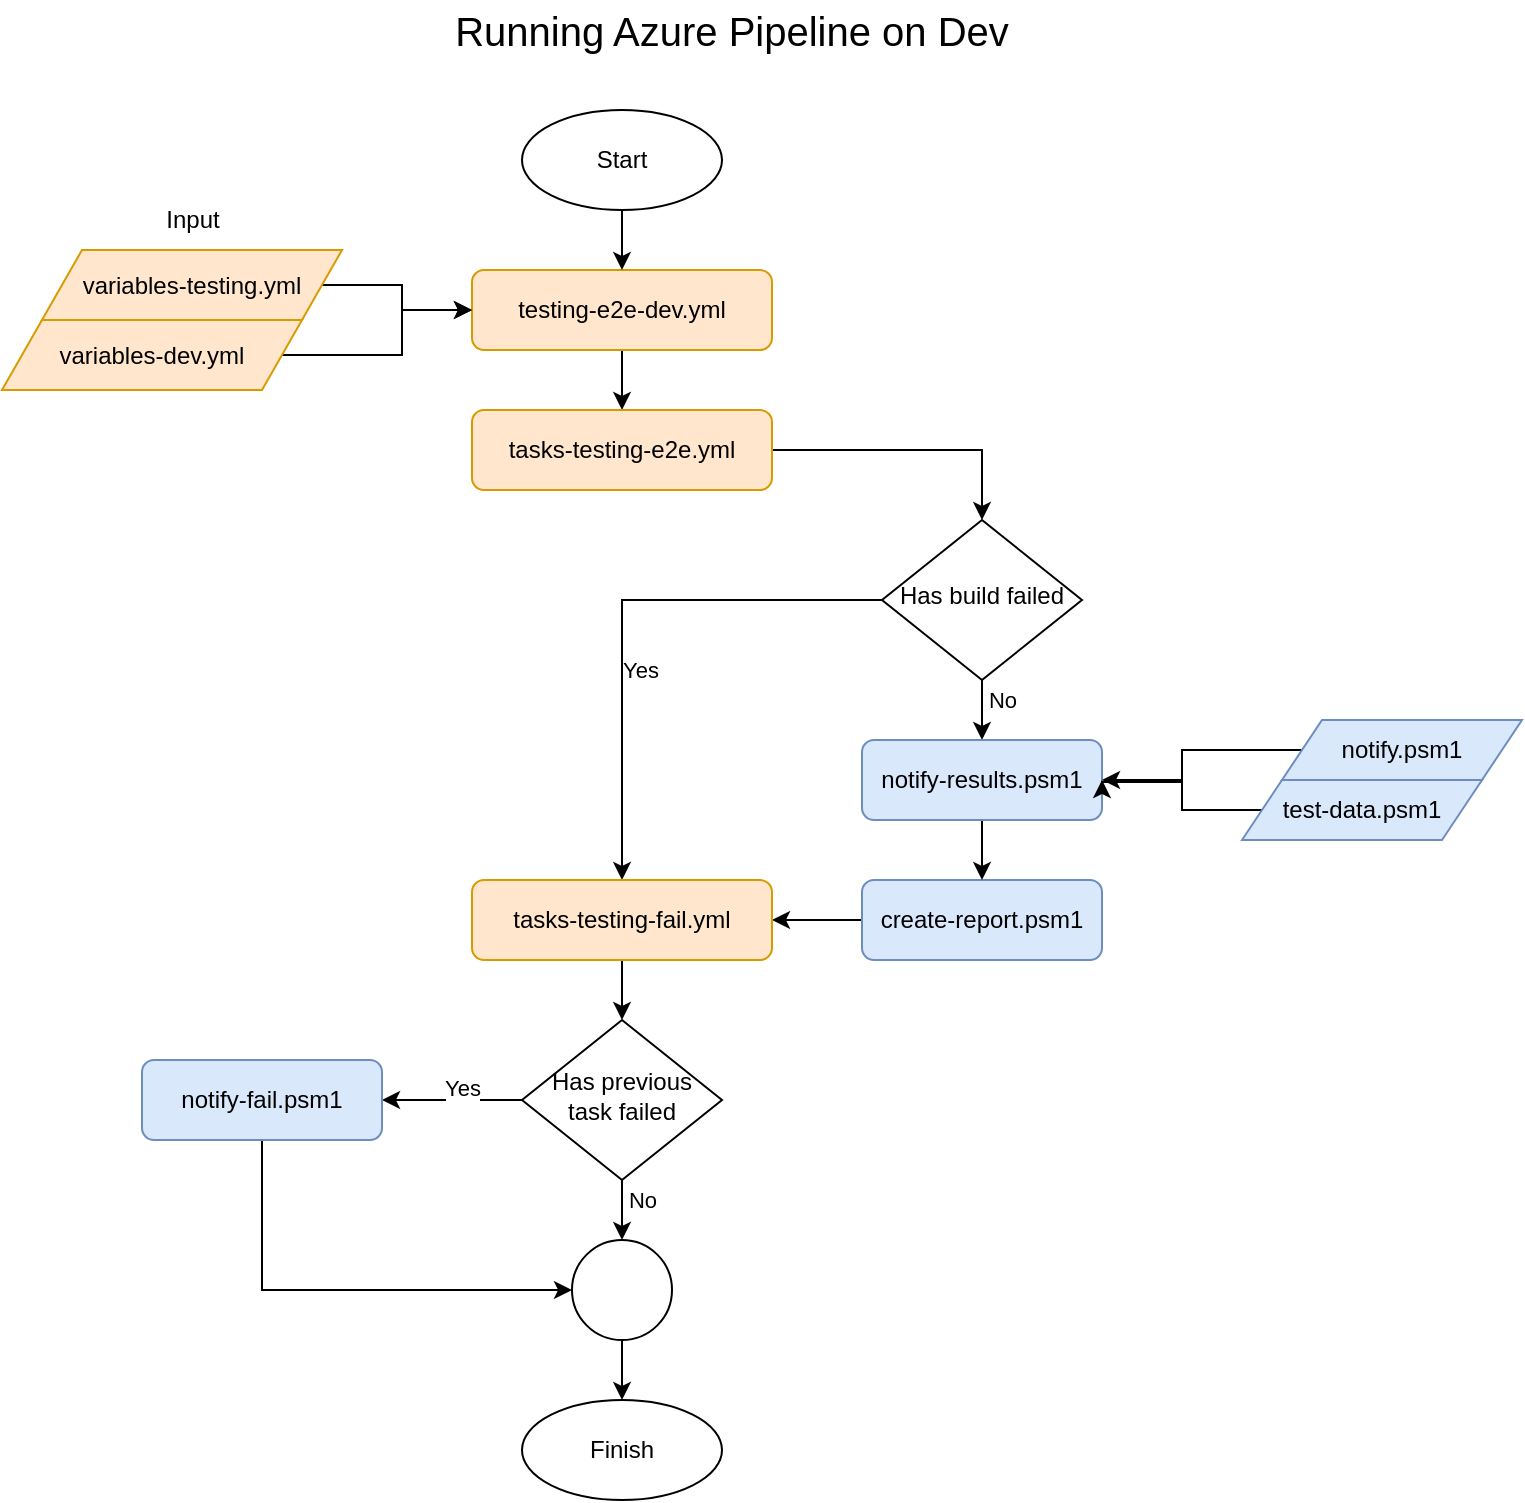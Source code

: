 <mxfile version="22.1.17" type="github">
  <diagram id="C5RBs43oDa-KdzZeNtuy" name="Page-1">
    <mxGraphModel dx="1146" dy="763" grid="1" gridSize="10" guides="1" tooltips="1" connect="1" arrows="1" fold="1" page="1" pageScale="1" pageWidth="827" pageHeight="1169" math="0" shadow="0">
      <root>
        <mxCell id="WIyWlLk6GJQsqaUBKTNV-0" />
        <mxCell id="WIyWlLk6GJQsqaUBKTNV-1" parent="WIyWlLk6GJQsqaUBKTNV-0" />
        <mxCell id="1_Ts7adoZFFohDj0qqpP-33" value="" style="edgeStyle=orthogonalEdgeStyle;rounded=0;orthogonalLoop=1;jettySize=auto;html=1;" edge="1" parent="WIyWlLk6GJQsqaUBKTNV-1" source="WIyWlLk6GJQsqaUBKTNV-6" target="1_Ts7adoZFFohDj0qqpP-32">
          <mxGeometry relative="1" as="geometry" />
        </mxCell>
        <mxCell id="1_Ts7adoZFFohDj0qqpP-34" value="No" style="edgeLabel;html=1;align=center;verticalAlign=middle;resizable=0;points=[];" vertex="1" connectable="0" parent="1_Ts7adoZFFohDj0qqpP-33">
          <mxGeometry x="0.2" relative="1" as="geometry">
            <mxPoint x="10" as="offset" />
          </mxGeometry>
        </mxCell>
        <mxCell id="1_Ts7adoZFFohDj0qqpP-36" value="" style="edgeStyle=orthogonalEdgeStyle;rounded=0;orthogonalLoop=1;jettySize=auto;html=1;" edge="1" parent="WIyWlLk6GJQsqaUBKTNV-1" source="WIyWlLk6GJQsqaUBKTNV-6" target="1_Ts7adoZFFohDj0qqpP-3">
          <mxGeometry relative="1" as="geometry" />
        </mxCell>
        <mxCell id="1_Ts7adoZFFohDj0qqpP-37" value="Yes" style="edgeLabel;html=1;align=center;verticalAlign=middle;resizable=0;points=[];" vertex="1" connectable="0" parent="1_Ts7adoZFFohDj0qqpP-36">
          <mxGeometry x="-0.16" y="2" relative="1" as="geometry">
            <mxPoint x="-1" y="-8" as="offset" />
          </mxGeometry>
        </mxCell>
        <mxCell id="WIyWlLk6GJQsqaUBKTNV-6" value="Has previous task failed" style="rhombus;whiteSpace=wrap;html=1;shadow=0;fontFamily=Helvetica;fontSize=12;align=center;strokeWidth=1;spacing=6;spacingTop=-4;" parent="WIyWlLk6GJQsqaUBKTNV-1" vertex="1">
          <mxGeometry x="280" y="540" width="100" height="80" as="geometry" />
        </mxCell>
        <mxCell id="1_Ts7adoZFFohDj0qqpP-48" value="" style="edgeStyle=orthogonalEdgeStyle;rounded=0;orthogonalLoop=1;jettySize=auto;html=1;" edge="1" parent="WIyWlLk6GJQsqaUBKTNV-1" source="WIyWlLk6GJQsqaUBKTNV-10" target="1_Ts7adoZFFohDj0qqpP-8">
          <mxGeometry relative="1" as="geometry" />
        </mxCell>
        <mxCell id="1_Ts7adoZFFohDj0qqpP-49" value="Yes" style="edgeLabel;html=1;align=center;verticalAlign=middle;resizable=0;points=[];" vertex="1" connectable="0" parent="1_Ts7adoZFFohDj0qqpP-48">
          <mxGeometry x="0.018" y="-4" relative="1" as="geometry">
            <mxPoint x="13" y="27" as="offset" />
          </mxGeometry>
        </mxCell>
        <mxCell id="1_Ts7adoZFFohDj0qqpP-50" value="" style="edgeStyle=orthogonalEdgeStyle;rounded=0;orthogonalLoop=1;jettySize=auto;html=1;" edge="1" parent="WIyWlLk6GJQsqaUBKTNV-1" source="WIyWlLk6GJQsqaUBKTNV-10" target="1_Ts7adoZFFohDj0qqpP-2">
          <mxGeometry relative="1" as="geometry" />
        </mxCell>
        <mxCell id="1_Ts7adoZFFohDj0qqpP-51" value="No" style="edgeLabel;html=1;align=center;verticalAlign=middle;resizable=0;points=[];" vertex="1" connectable="0" parent="1_Ts7adoZFFohDj0qqpP-50">
          <mxGeometry x="0.24" relative="1" as="geometry">
            <mxPoint x="10" y="-1" as="offset" />
          </mxGeometry>
        </mxCell>
        <mxCell id="WIyWlLk6GJQsqaUBKTNV-10" value="Has build failed" style="rhombus;whiteSpace=wrap;html=1;shadow=0;fontFamily=Helvetica;fontSize=12;align=center;strokeWidth=1;spacing=6;spacingTop=-4;" parent="WIyWlLk6GJQsqaUBKTNV-1" vertex="1">
          <mxGeometry x="460" y="290" width="100" height="80" as="geometry" />
        </mxCell>
        <mxCell id="1_Ts7adoZFFohDj0qqpP-11" value="" style="edgeStyle=orthogonalEdgeStyle;rounded=0;orthogonalLoop=1;jettySize=auto;html=1;" edge="1" parent="WIyWlLk6GJQsqaUBKTNV-1" source="WIyWlLk6GJQsqaUBKTNV-12" target="1_Ts7adoZFFohDj0qqpP-7">
          <mxGeometry relative="1" as="geometry" />
        </mxCell>
        <mxCell id="WIyWlLk6GJQsqaUBKTNV-12" value="testing-e2e-dev.yml" style="rounded=1;whiteSpace=wrap;html=1;fontSize=12;glass=0;strokeWidth=1;shadow=0;fillColor=#ffe6cc;strokeColor=#d79b00;" parent="WIyWlLk6GJQsqaUBKTNV-1" vertex="1">
          <mxGeometry x="255" y="165" width="150" height="40" as="geometry" />
        </mxCell>
        <mxCell id="1_Ts7adoZFFohDj0qqpP-60" value="" style="edgeStyle=orthogonalEdgeStyle;rounded=0;orthogonalLoop=1;jettySize=auto;html=1;" edge="1" parent="WIyWlLk6GJQsqaUBKTNV-1" source="1_Ts7adoZFFohDj0qqpP-1" target="1_Ts7adoZFFohDj0qqpP-8">
          <mxGeometry relative="1" as="geometry" />
        </mxCell>
        <mxCell id="1_Ts7adoZFFohDj0qqpP-1" value="create-report.psm1" style="rounded=1;whiteSpace=wrap;html=1;fontSize=12;glass=0;strokeWidth=1;shadow=0;fillColor=#dae8fc;strokeColor=#6c8ebf;" vertex="1" parent="WIyWlLk6GJQsqaUBKTNV-1">
          <mxGeometry x="450" y="470" width="120" height="40" as="geometry" />
        </mxCell>
        <mxCell id="1_Ts7adoZFFohDj0qqpP-58" value="" style="edgeStyle=orthogonalEdgeStyle;rounded=0;orthogonalLoop=1;jettySize=auto;html=1;" edge="1" parent="WIyWlLk6GJQsqaUBKTNV-1" source="1_Ts7adoZFFohDj0qqpP-2" target="1_Ts7adoZFFohDj0qqpP-1">
          <mxGeometry relative="1" as="geometry" />
        </mxCell>
        <mxCell id="1_Ts7adoZFFohDj0qqpP-2" value="notify-results.psm1" style="rounded=1;whiteSpace=wrap;html=1;fontSize=12;glass=0;strokeWidth=1;shadow=0;fillColor=#dae8fc;strokeColor=#6c8ebf;" vertex="1" parent="WIyWlLk6GJQsqaUBKTNV-1">
          <mxGeometry x="450" y="400" width="120" height="40" as="geometry" />
        </mxCell>
        <mxCell id="1_Ts7adoZFFohDj0qqpP-46" style="edgeStyle=orthogonalEdgeStyle;rounded=0;orthogonalLoop=1;jettySize=auto;html=1;exitX=0.5;exitY=1;exitDx=0;exitDy=0;entryX=0;entryY=0.5;entryDx=0;entryDy=0;" edge="1" parent="WIyWlLk6GJQsqaUBKTNV-1" source="1_Ts7adoZFFohDj0qqpP-3" target="1_Ts7adoZFFohDj0qqpP-32">
          <mxGeometry relative="1" as="geometry" />
        </mxCell>
        <mxCell id="1_Ts7adoZFFohDj0qqpP-3" value="notify-fail.psm1" style="rounded=1;whiteSpace=wrap;html=1;fontSize=12;glass=0;strokeWidth=1;shadow=0;fillColor=#dae8fc;strokeColor=#6c8ebf;" vertex="1" parent="WIyWlLk6GJQsqaUBKTNV-1">
          <mxGeometry x="90" y="560" width="120" height="40" as="geometry" />
        </mxCell>
        <mxCell id="1_Ts7adoZFFohDj0qqpP-10" style="edgeStyle=orthogonalEdgeStyle;rounded=0;orthogonalLoop=1;jettySize=auto;html=1;exitX=0.5;exitY=1;exitDx=0;exitDy=0;entryX=0.5;entryY=0;entryDx=0;entryDy=0;" edge="1" parent="WIyWlLk6GJQsqaUBKTNV-1" source="1_Ts7adoZFFohDj0qqpP-4" target="WIyWlLk6GJQsqaUBKTNV-12">
          <mxGeometry relative="1" as="geometry" />
        </mxCell>
        <mxCell id="1_Ts7adoZFFohDj0qqpP-4" value="Start" style="ellipse;whiteSpace=wrap;html=1;" vertex="1" parent="WIyWlLk6GJQsqaUBKTNV-1">
          <mxGeometry x="280" y="85" width="100" height="50" as="geometry" />
        </mxCell>
        <mxCell id="1_Ts7adoZFFohDj0qqpP-5" value="Finish" style="ellipse;whiteSpace=wrap;html=1;" vertex="1" parent="WIyWlLk6GJQsqaUBKTNV-1">
          <mxGeometry x="280" y="730" width="100" height="50" as="geometry" />
        </mxCell>
        <mxCell id="1_Ts7adoZFFohDj0qqpP-47" style="edgeStyle=orthogonalEdgeStyle;rounded=0;orthogonalLoop=1;jettySize=auto;html=1;exitX=1;exitY=0.5;exitDx=0;exitDy=0;entryX=0.5;entryY=0;entryDx=0;entryDy=0;" edge="1" parent="WIyWlLk6GJQsqaUBKTNV-1" source="1_Ts7adoZFFohDj0qqpP-7" target="WIyWlLk6GJQsqaUBKTNV-10">
          <mxGeometry relative="1" as="geometry" />
        </mxCell>
        <mxCell id="1_Ts7adoZFFohDj0qqpP-7" value="tasks-testing-e2e.yml" style="rounded=1;whiteSpace=wrap;html=1;fontSize=12;glass=0;strokeWidth=1;shadow=0;fillColor=#ffe6cc;strokeColor=#d79b00;" vertex="1" parent="WIyWlLk6GJQsqaUBKTNV-1">
          <mxGeometry x="255" y="235" width="150" height="40" as="geometry" />
        </mxCell>
        <mxCell id="1_Ts7adoZFFohDj0qqpP-20" value="" style="edgeStyle=orthogonalEdgeStyle;rounded=0;orthogonalLoop=1;jettySize=auto;html=1;" edge="1" parent="WIyWlLk6GJQsqaUBKTNV-1" source="1_Ts7adoZFFohDj0qqpP-8" target="WIyWlLk6GJQsqaUBKTNV-6">
          <mxGeometry relative="1" as="geometry" />
        </mxCell>
        <mxCell id="1_Ts7adoZFFohDj0qqpP-8" value="tasks-testing-fail.yml" style="rounded=1;whiteSpace=wrap;html=1;fontSize=12;glass=0;strokeWidth=1;shadow=0;fillColor=#ffe6cc;strokeColor=#d79b00;" vertex="1" parent="WIyWlLk6GJQsqaUBKTNV-1">
          <mxGeometry x="255" y="470" width="150" height="40" as="geometry" />
        </mxCell>
        <mxCell id="1_Ts7adoZFFohDj0qqpP-9" value="&lt;font style=&quot;font-size: 20px;&quot;&gt;Running Azure Pipeline on Dev&lt;/font&gt;" style="text;html=1;strokeColor=none;fillColor=none;align=center;verticalAlign=middle;whiteSpace=wrap;rounded=0;" vertex="1" parent="WIyWlLk6GJQsqaUBKTNV-1">
          <mxGeometry x="180" y="30" width="410" height="30" as="geometry" />
        </mxCell>
        <mxCell id="1_Ts7adoZFFohDj0qqpP-13" value="" style="edgeStyle=orthogonalEdgeStyle;rounded=0;orthogonalLoop=1;jettySize=auto;html=1;" edge="1" parent="WIyWlLk6GJQsqaUBKTNV-1" source="1_Ts7adoZFFohDj0qqpP-12" target="WIyWlLk6GJQsqaUBKTNV-12">
          <mxGeometry relative="1" as="geometry">
            <Array as="points">
              <mxPoint x="220" y="173" />
              <mxPoint x="220" y="185" />
            </Array>
          </mxGeometry>
        </mxCell>
        <mxCell id="1_Ts7adoZFFohDj0qqpP-12" value="variables-testing.yml" style="shape=parallelogram;perimeter=parallelogramPerimeter;whiteSpace=wrap;html=1;fixedSize=1;fillColor=#ffe6cc;strokeColor=#d79b00;" vertex="1" parent="WIyWlLk6GJQsqaUBKTNV-1">
          <mxGeometry x="40" y="155" width="150" height="35" as="geometry" />
        </mxCell>
        <mxCell id="1_Ts7adoZFFohDj0qqpP-35" value="" style="edgeStyle=orthogonalEdgeStyle;rounded=0;orthogonalLoop=1;jettySize=auto;html=1;" edge="1" parent="WIyWlLk6GJQsqaUBKTNV-1" source="1_Ts7adoZFFohDj0qqpP-32" target="1_Ts7adoZFFohDj0qqpP-5">
          <mxGeometry relative="1" as="geometry" />
        </mxCell>
        <mxCell id="1_Ts7adoZFFohDj0qqpP-32" value="" style="ellipse;whiteSpace=wrap;html=1;aspect=fixed;" vertex="1" parent="WIyWlLk6GJQsqaUBKTNV-1">
          <mxGeometry x="305" y="650" width="50" height="50" as="geometry" />
        </mxCell>
        <mxCell id="1_Ts7adoZFFohDj0qqpP-40" style="edgeStyle=orthogonalEdgeStyle;rounded=0;orthogonalLoop=1;jettySize=auto;html=1;exitX=1;exitY=0.5;exitDx=0;exitDy=0;entryX=0;entryY=0.5;entryDx=0;entryDy=0;" edge="1" parent="WIyWlLk6GJQsqaUBKTNV-1" source="1_Ts7adoZFFohDj0qqpP-39" target="WIyWlLk6GJQsqaUBKTNV-12">
          <mxGeometry relative="1" as="geometry">
            <Array as="points">
              <mxPoint x="220" y="208" />
              <mxPoint x="220" y="185" />
            </Array>
          </mxGeometry>
        </mxCell>
        <mxCell id="1_Ts7adoZFFohDj0qqpP-39" value="variables-dev.yml" style="shape=parallelogram;perimeter=parallelogramPerimeter;whiteSpace=wrap;html=1;fixedSize=1;fillColor=#ffe6cc;strokeColor=#d79b00;" vertex="1" parent="WIyWlLk6GJQsqaUBKTNV-1">
          <mxGeometry x="20" y="190" width="150" height="35" as="geometry" />
        </mxCell>
        <mxCell id="1_Ts7adoZFFohDj0qqpP-41" value="Input" style="text;html=1;align=center;verticalAlign=middle;resizable=0;points=[];autosize=1;strokeColor=none;fillColor=none;" vertex="1" parent="WIyWlLk6GJQsqaUBKTNV-1">
          <mxGeometry x="90" y="125" width="50" height="30" as="geometry" />
        </mxCell>
        <mxCell id="1_Ts7adoZFFohDj0qqpP-52" style="edgeStyle=orthogonalEdgeStyle;rounded=0;orthogonalLoop=1;jettySize=auto;html=1;exitX=0.5;exitY=1;exitDx=0;exitDy=0;" edge="1" parent="WIyWlLk6GJQsqaUBKTNV-1">
          <mxGeometry relative="1" as="geometry">
            <mxPoint x="690" y="335" as="sourcePoint" />
            <mxPoint x="690" y="335" as="targetPoint" />
          </mxGeometry>
        </mxCell>
        <mxCell id="1_Ts7adoZFFohDj0qqpP-56" style="edgeStyle=orthogonalEdgeStyle;rounded=0;orthogonalLoop=1;jettySize=auto;html=1;exitX=0;exitY=0.5;exitDx=0;exitDy=0;entryX=1;entryY=0.5;entryDx=0;entryDy=0;" edge="1" parent="WIyWlLk6GJQsqaUBKTNV-1" source="1_Ts7adoZFFohDj0qqpP-53" target="1_Ts7adoZFFohDj0qqpP-2">
          <mxGeometry relative="1" as="geometry">
            <Array as="points">
              <mxPoint x="610" y="405" />
              <mxPoint x="610" y="420" />
            </Array>
          </mxGeometry>
        </mxCell>
        <mxCell id="1_Ts7adoZFFohDj0qqpP-53" value="notify.psm1" style="shape=parallelogram;perimeter=parallelogramPerimeter;whiteSpace=wrap;html=1;fixedSize=1;fillColor=#dae8fc;strokeColor=#6c8ebf;" vertex="1" parent="WIyWlLk6GJQsqaUBKTNV-1">
          <mxGeometry x="660" y="390" width="120" height="30" as="geometry" />
        </mxCell>
        <mxCell id="1_Ts7adoZFFohDj0qqpP-57" style="edgeStyle=orthogonalEdgeStyle;rounded=0;orthogonalLoop=1;jettySize=auto;html=1;exitX=0;exitY=0.5;exitDx=0;exitDy=0;" edge="1" parent="WIyWlLk6GJQsqaUBKTNV-1" source="1_Ts7adoZFFohDj0qqpP-54">
          <mxGeometry relative="1" as="geometry">
            <mxPoint x="570" y="420" as="targetPoint" />
            <Array as="points">
              <mxPoint x="610" y="435" />
              <mxPoint x="610" y="421" />
            </Array>
          </mxGeometry>
        </mxCell>
        <mxCell id="1_Ts7adoZFFohDj0qqpP-54" value="test-data.psm1" style="shape=parallelogram;perimeter=parallelogramPerimeter;whiteSpace=wrap;html=1;fixedSize=1;fillColor=#dae8fc;strokeColor=#6c8ebf;" vertex="1" parent="WIyWlLk6GJQsqaUBKTNV-1">
          <mxGeometry x="640" y="420" width="120" height="30" as="geometry" />
        </mxCell>
      </root>
    </mxGraphModel>
  </diagram>
</mxfile>
